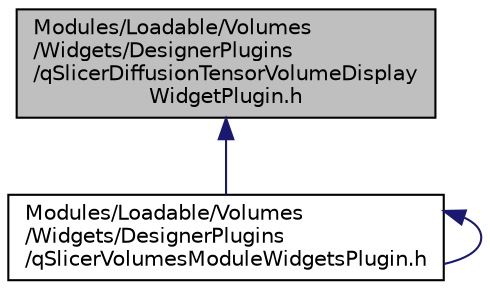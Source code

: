 digraph "Modules/Loadable/Volumes/Widgets/DesignerPlugins/qSlicerDiffusionTensorVolumeDisplayWidgetPlugin.h"
{
  bgcolor="transparent";
  edge [fontname="Helvetica",fontsize="10",labelfontname="Helvetica",labelfontsize="10"];
  node [fontname="Helvetica",fontsize="10",shape=record];
  Node5 [label="Modules/Loadable/Volumes\l/Widgets/DesignerPlugins\l/qSlicerDiffusionTensorVolumeDisplay\lWidgetPlugin.h",height=0.2,width=0.4,color="black", fillcolor="grey75", style="filled", fontcolor="black"];
  Node5 -> Node6 [dir="back",color="midnightblue",fontsize="10",style="solid",fontname="Helvetica"];
  Node6 [label="Modules/Loadable/Volumes\l/Widgets/DesignerPlugins\l/qSlicerVolumesModuleWidgetsPlugin.h",height=0.2,width=0.4,color="black",URL="$qSlicerVolumesModuleWidgetsPlugin_8h.html"];
  Node6 -> Node6 [dir="back",color="midnightblue",fontsize="10",style="solid",fontname="Helvetica"];
}
